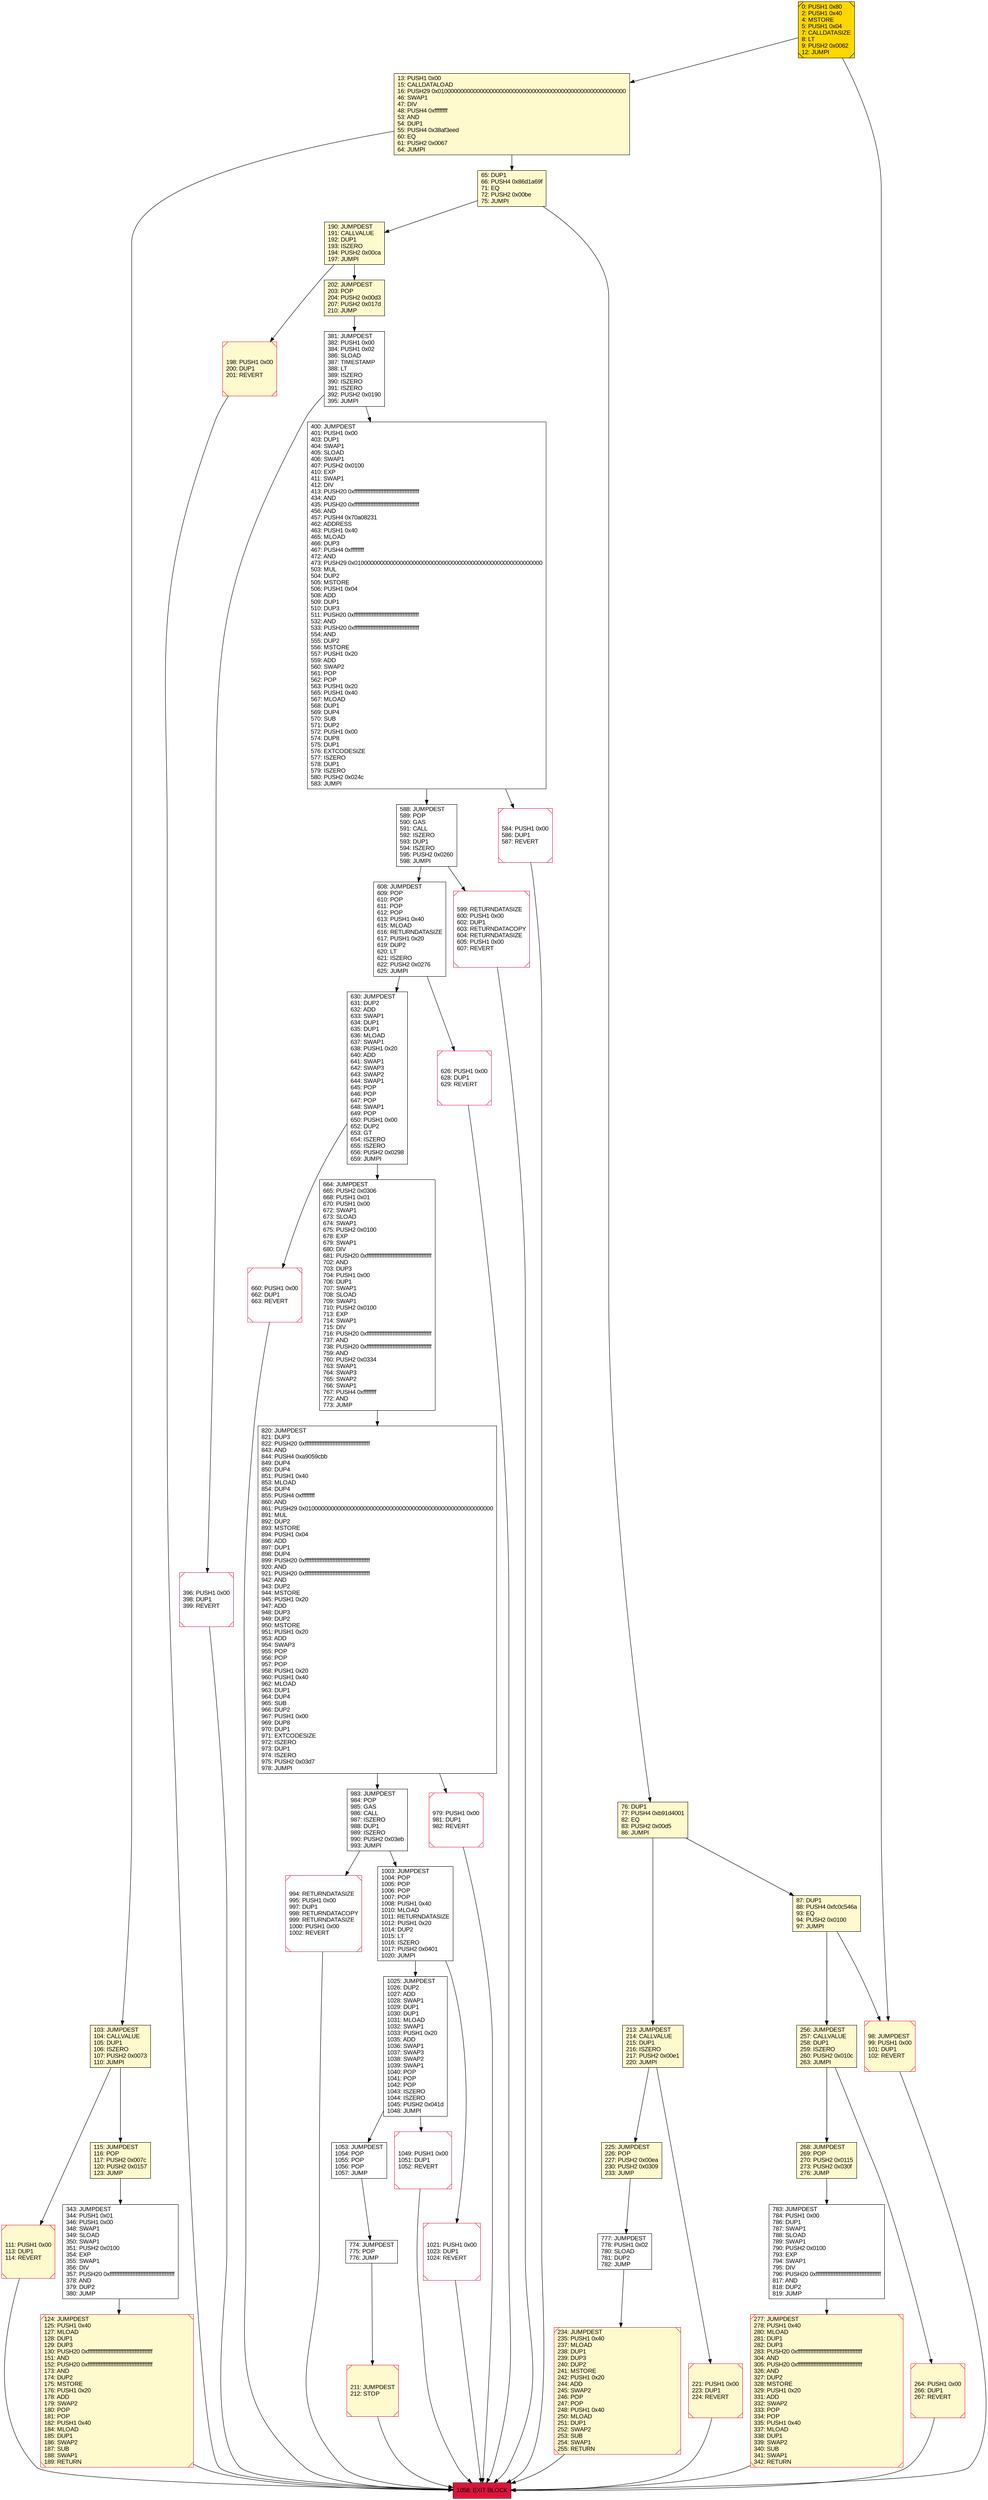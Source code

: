 digraph G {
bgcolor=transparent rankdir=UD;
node [shape=box style=filled color=black fillcolor=white fontname=arial fontcolor=black];
664 [label="664: JUMPDEST\l665: PUSH2 0x0306\l668: PUSH1 0x01\l670: PUSH1 0x00\l672: SWAP1\l673: SLOAD\l674: SWAP1\l675: PUSH2 0x0100\l678: EXP\l679: SWAP1\l680: DIV\l681: PUSH20 0xffffffffffffffffffffffffffffffffffffffff\l702: AND\l703: DUP3\l704: PUSH1 0x00\l706: DUP1\l707: SWAP1\l708: SLOAD\l709: SWAP1\l710: PUSH2 0x0100\l713: EXP\l714: SWAP1\l715: DIV\l716: PUSH20 0xffffffffffffffffffffffffffffffffffffffff\l737: AND\l738: PUSH20 0xffffffffffffffffffffffffffffffffffffffff\l759: AND\l760: PUSH2 0x0334\l763: SWAP1\l764: SWAP3\l765: SWAP2\l766: SWAP1\l767: PUSH4 0xffffffff\l772: AND\l773: JUMP\l" ];
277 [label="277: JUMPDEST\l278: PUSH1 0x40\l280: MLOAD\l281: DUP1\l282: DUP3\l283: PUSH20 0xffffffffffffffffffffffffffffffffffffffff\l304: AND\l305: PUSH20 0xffffffffffffffffffffffffffffffffffffffff\l326: AND\l327: DUP2\l328: MSTORE\l329: PUSH1 0x20\l331: ADD\l332: SWAP2\l333: POP\l334: POP\l335: PUSH1 0x40\l337: MLOAD\l338: DUP1\l339: SWAP2\l340: SUB\l341: SWAP1\l342: RETURN\l" fillcolor=lemonchiffon shape=Msquare color=crimson ];
213 [label="213: JUMPDEST\l214: CALLVALUE\l215: DUP1\l216: ISZERO\l217: PUSH2 0x00e1\l220: JUMPI\l" fillcolor=lemonchiffon ];
211 [label="211: JUMPDEST\l212: STOP\l" fillcolor=lemonchiffon shape=Msquare color=crimson ];
103 [label="103: JUMPDEST\l104: CALLVALUE\l105: DUP1\l106: ISZERO\l107: PUSH2 0x0073\l110: JUMPI\l" fillcolor=lemonchiffon ];
983 [label="983: JUMPDEST\l984: POP\l985: GAS\l986: CALL\l987: ISZERO\l988: DUP1\l989: ISZERO\l990: PUSH2 0x03eb\l993: JUMPI\l" ];
343 [label="343: JUMPDEST\l344: PUSH1 0x01\l346: PUSH1 0x00\l348: SWAP1\l349: SLOAD\l350: SWAP1\l351: PUSH2 0x0100\l354: EXP\l355: SWAP1\l356: DIV\l357: PUSH20 0xffffffffffffffffffffffffffffffffffffffff\l378: AND\l379: DUP2\l380: JUMP\l" ];
599 [label="599: RETURNDATASIZE\l600: PUSH1 0x00\l602: DUP1\l603: RETURNDATACOPY\l604: RETURNDATASIZE\l605: PUSH1 0x00\l607: REVERT\l" shape=Msquare color=crimson ];
1003 [label="1003: JUMPDEST\l1004: POP\l1005: POP\l1006: POP\l1007: POP\l1008: PUSH1 0x40\l1010: MLOAD\l1011: RETURNDATASIZE\l1012: PUSH1 0x20\l1014: DUP2\l1015: LT\l1016: ISZERO\l1017: PUSH2 0x0401\l1020: JUMPI\l" ];
268 [label="268: JUMPDEST\l269: POP\l270: PUSH2 0x0115\l273: PUSH2 0x030f\l276: JUMP\l" fillcolor=lemonchiffon ];
111 [label="111: PUSH1 0x00\l113: DUP1\l114: REVERT\l" fillcolor=lemonchiffon shape=Msquare color=crimson ];
87 [label="87: DUP1\l88: PUSH4 0xfc0c546a\l93: EQ\l94: PUSH2 0x0100\l97: JUMPI\l" fillcolor=lemonchiffon ];
65 [label="65: DUP1\l66: PUSH4 0x86d1a69f\l71: EQ\l72: PUSH2 0x00be\l75: JUMPI\l" fillcolor=lemonchiffon ];
608 [label="608: JUMPDEST\l609: POP\l610: POP\l611: POP\l612: POP\l613: PUSH1 0x40\l615: MLOAD\l616: RETURNDATASIZE\l617: PUSH1 0x20\l619: DUP2\l620: LT\l621: ISZERO\l622: PUSH2 0x0276\l625: JUMPI\l" ];
626 [label="626: PUSH1 0x00\l628: DUP1\l629: REVERT\l" shape=Msquare color=crimson ];
234 [label="234: JUMPDEST\l235: PUSH1 0x40\l237: MLOAD\l238: DUP1\l239: DUP3\l240: DUP2\l241: MSTORE\l242: PUSH1 0x20\l244: ADD\l245: SWAP2\l246: POP\l247: POP\l248: PUSH1 0x40\l250: MLOAD\l251: DUP1\l252: SWAP2\l253: SUB\l254: SWAP1\l255: RETURN\l" fillcolor=lemonchiffon shape=Msquare color=crimson ];
13 [label="13: PUSH1 0x00\l15: CALLDATALOAD\l16: PUSH29 0x0100000000000000000000000000000000000000000000000000000000\l46: SWAP1\l47: DIV\l48: PUSH4 0xffffffff\l53: AND\l54: DUP1\l55: PUSH4 0x38af3eed\l60: EQ\l61: PUSH2 0x0067\l64: JUMPI\l" fillcolor=lemonchiffon ];
1021 [label="1021: PUSH1 0x00\l1023: DUP1\l1024: REVERT\l" shape=Msquare color=crimson ];
820 [label="820: JUMPDEST\l821: DUP3\l822: PUSH20 0xffffffffffffffffffffffffffffffffffffffff\l843: AND\l844: PUSH4 0xa9059cbb\l849: DUP4\l850: DUP4\l851: PUSH1 0x40\l853: MLOAD\l854: DUP4\l855: PUSH4 0xffffffff\l860: AND\l861: PUSH29 0x0100000000000000000000000000000000000000000000000000000000\l891: MUL\l892: DUP2\l893: MSTORE\l894: PUSH1 0x04\l896: ADD\l897: DUP1\l898: DUP4\l899: PUSH20 0xffffffffffffffffffffffffffffffffffffffff\l920: AND\l921: PUSH20 0xffffffffffffffffffffffffffffffffffffffff\l942: AND\l943: DUP2\l944: MSTORE\l945: PUSH1 0x20\l947: ADD\l948: DUP3\l949: DUP2\l950: MSTORE\l951: PUSH1 0x20\l953: ADD\l954: SWAP3\l955: POP\l956: POP\l957: POP\l958: PUSH1 0x20\l960: PUSH1 0x40\l962: MLOAD\l963: DUP1\l964: DUP4\l965: SUB\l966: DUP2\l967: PUSH1 0x00\l969: DUP8\l970: DUP1\l971: EXTCODESIZE\l972: ISZERO\l973: DUP1\l974: ISZERO\l975: PUSH2 0x03d7\l978: JUMPI\l" ];
202 [label="202: JUMPDEST\l203: POP\l204: PUSH2 0x00d3\l207: PUSH2 0x017d\l210: JUMP\l" fillcolor=lemonchiffon ];
774 [label="774: JUMPDEST\l775: POP\l776: JUMP\l" ];
1058 [label="1058: EXIT BLOCK\l" fillcolor=crimson ];
256 [label="256: JUMPDEST\l257: CALLVALUE\l258: DUP1\l259: ISZERO\l260: PUSH2 0x010c\l263: JUMPI\l" fillcolor=lemonchiffon ];
225 [label="225: JUMPDEST\l226: POP\l227: PUSH2 0x00ea\l230: PUSH2 0x0309\l233: JUMP\l" fillcolor=lemonchiffon ];
76 [label="76: DUP1\l77: PUSH4 0xb91d4001\l82: EQ\l83: PUSH2 0x00d5\l86: JUMPI\l" fillcolor=lemonchiffon ];
0 [label="0: PUSH1 0x80\l2: PUSH1 0x40\l4: MSTORE\l5: PUSH1 0x04\l7: CALLDATASIZE\l8: LT\l9: PUSH2 0x0062\l12: JUMPI\l" fillcolor=lemonchiffon shape=Msquare fillcolor=gold ];
98 [label="98: JUMPDEST\l99: PUSH1 0x00\l101: DUP1\l102: REVERT\l" fillcolor=lemonchiffon shape=Msquare color=crimson ];
198 [label="198: PUSH1 0x00\l200: DUP1\l201: REVERT\l" fillcolor=lemonchiffon shape=Msquare color=crimson ];
264 [label="264: PUSH1 0x00\l266: DUP1\l267: REVERT\l" fillcolor=lemonchiffon shape=Msquare color=crimson ];
584 [label="584: PUSH1 0x00\l586: DUP1\l587: REVERT\l" shape=Msquare color=crimson ];
588 [label="588: JUMPDEST\l589: POP\l590: GAS\l591: CALL\l592: ISZERO\l593: DUP1\l594: ISZERO\l595: PUSH2 0x0260\l598: JUMPI\l" ];
630 [label="630: JUMPDEST\l631: DUP2\l632: ADD\l633: SWAP1\l634: DUP1\l635: DUP1\l636: MLOAD\l637: SWAP1\l638: PUSH1 0x20\l640: ADD\l641: SWAP1\l642: SWAP3\l643: SWAP2\l644: SWAP1\l645: POP\l646: POP\l647: POP\l648: SWAP1\l649: POP\l650: PUSH1 0x00\l652: DUP2\l653: GT\l654: ISZERO\l655: ISZERO\l656: PUSH2 0x0298\l659: JUMPI\l" ];
1025 [label="1025: JUMPDEST\l1026: DUP2\l1027: ADD\l1028: SWAP1\l1029: DUP1\l1030: DUP1\l1031: MLOAD\l1032: SWAP1\l1033: PUSH1 0x20\l1035: ADD\l1036: SWAP1\l1037: SWAP3\l1038: SWAP2\l1039: SWAP1\l1040: POP\l1041: POP\l1042: POP\l1043: ISZERO\l1044: ISZERO\l1045: PUSH2 0x041d\l1048: JUMPI\l" ];
396 [label="396: PUSH1 0x00\l398: DUP1\l399: REVERT\l" shape=Msquare color=crimson ];
124 [label="124: JUMPDEST\l125: PUSH1 0x40\l127: MLOAD\l128: DUP1\l129: DUP3\l130: PUSH20 0xffffffffffffffffffffffffffffffffffffffff\l151: AND\l152: PUSH20 0xffffffffffffffffffffffffffffffffffffffff\l173: AND\l174: DUP2\l175: MSTORE\l176: PUSH1 0x20\l178: ADD\l179: SWAP2\l180: POP\l181: POP\l182: PUSH1 0x40\l184: MLOAD\l185: DUP1\l186: SWAP2\l187: SUB\l188: SWAP1\l189: RETURN\l" fillcolor=lemonchiffon shape=Msquare color=crimson ];
979 [label="979: PUSH1 0x00\l981: DUP1\l982: REVERT\l" shape=Msquare color=crimson ];
777 [label="777: JUMPDEST\l778: PUSH1 0x02\l780: SLOAD\l781: DUP2\l782: JUMP\l" ];
660 [label="660: PUSH1 0x00\l662: DUP1\l663: REVERT\l" shape=Msquare color=crimson ];
381 [label="381: JUMPDEST\l382: PUSH1 0x00\l384: PUSH1 0x02\l386: SLOAD\l387: TIMESTAMP\l388: LT\l389: ISZERO\l390: ISZERO\l391: ISZERO\l392: PUSH2 0x0190\l395: JUMPI\l" ];
1049 [label="1049: PUSH1 0x00\l1051: DUP1\l1052: REVERT\l" shape=Msquare color=crimson ];
783 [label="783: JUMPDEST\l784: PUSH1 0x00\l786: DUP1\l787: SWAP1\l788: SLOAD\l789: SWAP1\l790: PUSH2 0x0100\l793: EXP\l794: SWAP1\l795: DIV\l796: PUSH20 0xffffffffffffffffffffffffffffffffffffffff\l817: AND\l818: DUP2\l819: JUMP\l" ];
994 [label="994: RETURNDATASIZE\l995: PUSH1 0x00\l997: DUP1\l998: RETURNDATACOPY\l999: RETURNDATASIZE\l1000: PUSH1 0x00\l1002: REVERT\l" shape=Msquare color=crimson ];
190 [label="190: JUMPDEST\l191: CALLVALUE\l192: DUP1\l193: ISZERO\l194: PUSH2 0x00ca\l197: JUMPI\l" fillcolor=lemonchiffon ];
221 [label="221: PUSH1 0x00\l223: DUP1\l224: REVERT\l" fillcolor=lemonchiffon shape=Msquare color=crimson ];
1053 [label="1053: JUMPDEST\l1054: POP\l1055: POP\l1056: POP\l1057: JUMP\l" ];
400 [label="400: JUMPDEST\l401: PUSH1 0x00\l403: DUP1\l404: SWAP1\l405: SLOAD\l406: SWAP1\l407: PUSH2 0x0100\l410: EXP\l411: SWAP1\l412: DIV\l413: PUSH20 0xffffffffffffffffffffffffffffffffffffffff\l434: AND\l435: PUSH20 0xffffffffffffffffffffffffffffffffffffffff\l456: AND\l457: PUSH4 0x70a08231\l462: ADDRESS\l463: PUSH1 0x40\l465: MLOAD\l466: DUP3\l467: PUSH4 0xffffffff\l472: AND\l473: PUSH29 0x0100000000000000000000000000000000000000000000000000000000\l503: MUL\l504: DUP2\l505: MSTORE\l506: PUSH1 0x04\l508: ADD\l509: DUP1\l510: DUP3\l511: PUSH20 0xffffffffffffffffffffffffffffffffffffffff\l532: AND\l533: PUSH20 0xffffffffffffffffffffffffffffffffffffffff\l554: AND\l555: DUP2\l556: MSTORE\l557: PUSH1 0x20\l559: ADD\l560: SWAP2\l561: POP\l562: POP\l563: PUSH1 0x20\l565: PUSH1 0x40\l567: MLOAD\l568: DUP1\l569: DUP4\l570: SUB\l571: DUP2\l572: PUSH1 0x00\l574: DUP8\l575: DUP1\l576: EXTCODESIZE\l577: ISZERO\l578: DUP1\l579: ISZERO\l580: PUSH2 0x024c\l583: JUMPI\l" ];
115 [label="115: JUMPDEST\l116: POP\l117: PUSH2 0x007c\l120: PUSH2 0x0157\l123: JUMP\l" fillcolor=lemonchiffon ];
608 -> 626;
103 -> 111;
256 -> 264;
264 -> 1058;
124 -> 1058;
396 -> 1058;
820 -> 979;
1025 -> 1049;
400 -> 588;
225 -> 777;
202 -> 381;
660 -> 1058;
1049 -> 1058;
190 -> 202;
190 -> 198;
630 -> 660;
76 -> 213;
1003 -> 1025;
65 -> 190;
820 -> 983;
76 -> 87;
87 -> 256;
777 -> 234;
256 -> 268;
630 -> 664;
983 -> 994;
115 -> 343;
268 -> 783;
103 -> 115;
0 -> 13;
0 -> 98;
98 -> 1058;
198 -> 1058;
983 -> 1003;
381 -> 400;
584 -> 1058;
13 -> 65;
979 -> 1058;
1003 -> 1021;
13 -> 103;
1025 -> 1053;
400 -> 584;
381 -> 396;
994 -> 1058;
1053 -> 774;
221 -> 1058;
213 -> 225;
277 -> 1058;
343 -> 124;
664 -> 820;
211 -> 1058;
588 -> 599;
774 -> 211;
87 -> 98;
111 -> 1058;
599 -> 1058;
626 -> 1058;
65 -> 76;
588 -> 608;
608 -> 630;
213 -> 221;
234 -> 1058;
1021 -> 1058;
783 -> 277;
}